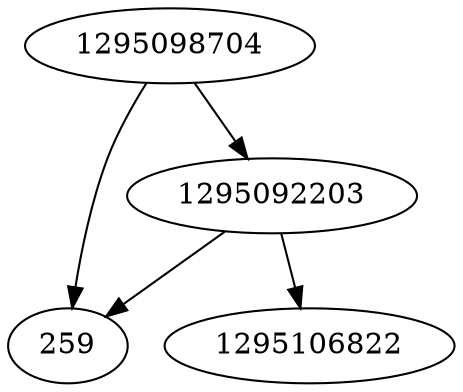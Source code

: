 strict digraph  {
1295098704;
259;
1295106822;
1295092203;
1295098704 -> 1295092203;
1295098704 -> 259;
1295092203 -> 259;
1295092203 -> 1295106822;
}
